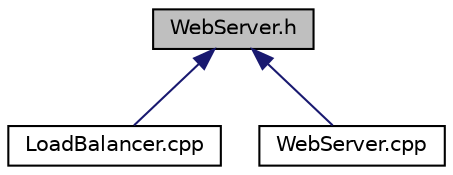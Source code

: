 digraph "WebServer.h"
{
 // LATEX_PDF_SIZE
  edge [fontname="Helvetica",fontsize="10",labelfontname="Helvetica",labelfontsize="10"];
  node [fontname="Helvetica",fontsize="10",shape=record];
  Node1 [label="WebServer.h",height=0.2,width=0.4,color="black", fillcolor="grey75", style="filled", fontcolor="black",tooltip="Declaration of the WebServer class and Request structure."];
  Node1 -> Node2 [dir="back",color="midnightblue",fontsize="10",style="solid",fontname="Helvetica"];
  Node2 [label="LoadBalancer.cpp",height=0.2,width=0.4,color="black", fillcolor="white", style="filled",URL="$LoadBalancer_8cpp.html",tooltip="Implementation of the LoadBalancer class member functions."];
  Node1 -> Node3 [dir="back",color="midnightblue",fontsize="10",style="solid",fontname="Helvetica"];
  Node3 [label="WebServer.cpp",height=0.2,width=0.4,color="black", fillcolor="white", style="filled",URL="$WebServer_8cpp.html",tooltip="Implementation of the WebServer class member functions."];
}
